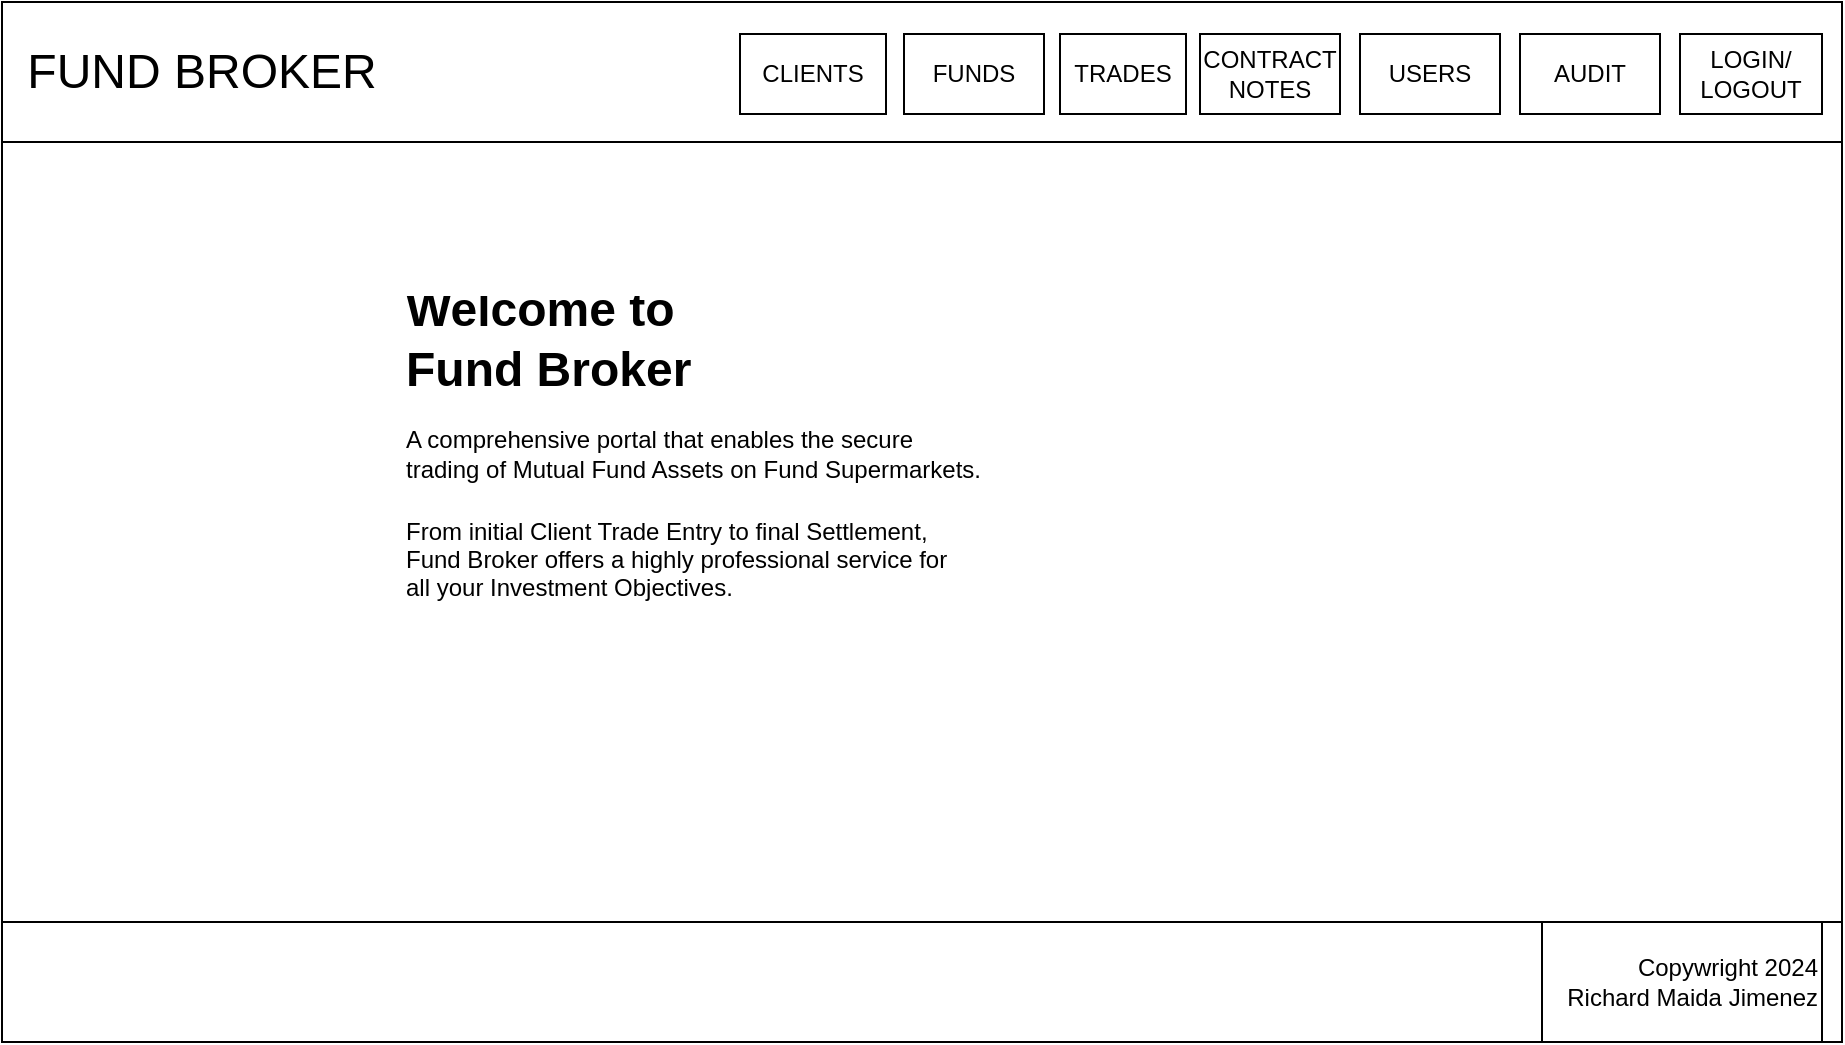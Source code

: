 <mxfile version="25.0.1">
  <diagram name="Page-1" id="-J4CaybhytrjI2hsYeca">
    <mxGraphModel dx="1404" dy="814" grid="1" gridSize="10" guides="1" tooltips="1" connect="1" arrows="1" fold="1" page="1" pageScale="1" pageWidth="1100" pageHeight="850" math="0" shadow="0">
      <root>
        <mxCell id="0" />
        <mxCell id="1" parent="0" />
        <mxCell id="aFoWI3mzYBdlzD4OnAt3-1" value="" style="rounded=0;whiteSpace=wrap;html=1;" parent="1" vertex="1">
          <mxGeometry x="80" y="80" width="920" height="520" as="geometry" />
        </mxCell>
        <mxCell id="aFoWI3mzYBdlzD4OnAt3-2" value="" style="rounded=0;whiteSpace=wrap;html=1;align=left;" parent="1" vertex="1">
          <mxGeometry x="80" y="80" width="920" height="70" as="geometry" />
        </mxCell>
        <mxCell id="aFoWI3mzYBdlzD4OnAt3-7" value="" style="rounded=0;whiteSpace=wrap;html=1;align=right;" parent="1" vertex="1">
          <mxGeometry x="80" y="540" width="920" height="60" as="geometry" />
        </mxCell>
        <mxCell id="aFoWI3mzYBdlzD4OnAt3-8" value="&lt;span style=&quot;&quot;&gt;Copywright 2024&lt;/span&gt;&lt;div style=&quot;&quot;&gt;&amp;nbsp;Richard Maida Jimenez&lt;/div&gt;" style="rounded=0;whiteSpace=wrap;html=1;align=right;" parent="1" vertex="1">
          <mxGeometry x="850" y="540" width="140" height="60" as="geometry" />
        </mxCell>
        <mxCell id="aFoWI3mzYBdlzD4OnAt3-9" value="&lt;h1 style=&quot;margin-top: 0px; line-height: 60%;&quot;&gt;&lt;span style=&quot;background-color: initial;&quot;&gt;Welcome to&lt;/span&gt;&lt;/h1&gt;&lt;h1 style=&quot;margin-top: 0px; line-height: 60%;&quot;&gt;&lt;span style=&quot;background-color: initial;&quot;&gt;Fund Broker&lt;/span&gt;&lt;/h1&gt;&lt;h1 style=&quot;margin-top: 0px; line-height: 60%;&quot;&gt;&lt;span style=&quot;font-size: 12px; font-weight: 400; line-height: 60%;&quot;&gt;A comprehensive portal that enables the secure trading of Mutual Fund Assets on&amp;nbsp;&lt;/span&gt;&lt;span style=&quot;font-size: 12px; font-weight: 400; background-color: initial;&quot;&gt;Fund Supermarkets.&lt;/span&gt;&lt;/h1&gt;&lt;div&gt;&lt;span style=&quot;font-size: 12px; font-weight: 400; background-color: initial;&quot;&gt;From initial Client Trade Entry to final Settlement, Fund Broker offers a highly professional service for&lt;/span&gt;&lt;/div&gt;&lt;div&gt;&lt;span style=&quot;font-size: 12px; font-weight: 400; background-color: initial;&quot;&gt;all your Investment Objectives.&lt;/span&gt;&lt;/div&gt;" style="text;html=1;whiteSpace=wrap;overflow=hidden;rounded=0;fontFamily=Helvetica;fontSize=12;fontColor=default;align=left;" parent="1" vertex="1">
          <mxGeometry x="280" y="220" width="290" height="170" as="geometry" />
        </mxCell>
        <mxCell id="aFoWI3mzYBdlzD4OnAt3-11" value="&lt;font style=&quot;font-size: 24px;&quot;&gt;FUND BROKER&lt;/font&gt;" style="rounded=0;whiteSpace=wrap;html=1;strokeColor=#ffffff;align=center;verticalAlign=middle;fontFamily=Helvetica;fontSize=12;fontColor=default;fillColor=default;" parent="1" vertex="1">
          <mxGeometry x="90" y="90" width="180" height="50" as="geometry" />
        </mxCell>
        <mxCell id="FAacFshyMEu7vZOU42sM-1" value="LOGIN/&lt;div&gt;LOGOUT&lt;/div&gt;" style="rounded=0;whiteSpace=wrap;html=1;" vertex="1" parent="1">
          <mxGeometry x="919" y="96" width="71" height="40" as="geometry" />
        </mxCell>
        <mxCell id="FAacFshyMEu7vZOU42sM-2" value="CLIENTS" style="rounded=0;whiteSpace=wrap;html=1;" vertex="1" parent="1">
          <mxGeometry x="449" y="96" width="73" height="40" as="geometry" />
        </mxCell>
        <mxCell id="FAacFshyMEu7vZOU42sM-3" value="FUNDS" style="rounded=0;whiteSpace=wrap;html=1;" vertex="1" parent="1">
          <mxGeometry x="531" y="96" width="70" height="40" as="geometry" />
        </mxCell>
        <mxCell id="FAacFshyMEu7vZOU42sM-4" value="TRADES" style="rounded=0;whiteSpace=wrap;html=1;" vertex="1" parent="1">
          <mxGeometry x="609" y="96" width="63" height="40" as="geometry" />
        </mxCell>
        <mxCell id="FAacFshyMEu7vZOU42sM-5" value="CONTRACT&lt;div&gt;NOTES&lt;/div&gt;" style="rounded=0;whiteSpace=wrap;html=1;" vertex="1" parent="1">
          <mxGeometry x="679" y="96" width="70" height="40" as="geometry" />
        </mxCell>
        <mxCell id="FAacFshyMEu7vZOU42sM-6" value="USERS" style="rounded=0;whiteSpace=wrap;html=1;" vertex="1" parent="1">
          <mxGeometry x="759" y="96" width="70" height="40" as="geometry" />
        </mxCell>
        <mxCell id="FAacFshyMEu7vZOU42sM-7" value="AUDIT" style="rounded=0;whiteSpace=wrap;html=1;" vertex="1" parent="1">
          <mxGeometry x="839" y="96" width="70" height="40" as="geometry" />
        </mxCell>
      </root>
    </mxGraphModel>
  </diagram>
</mxfile>
